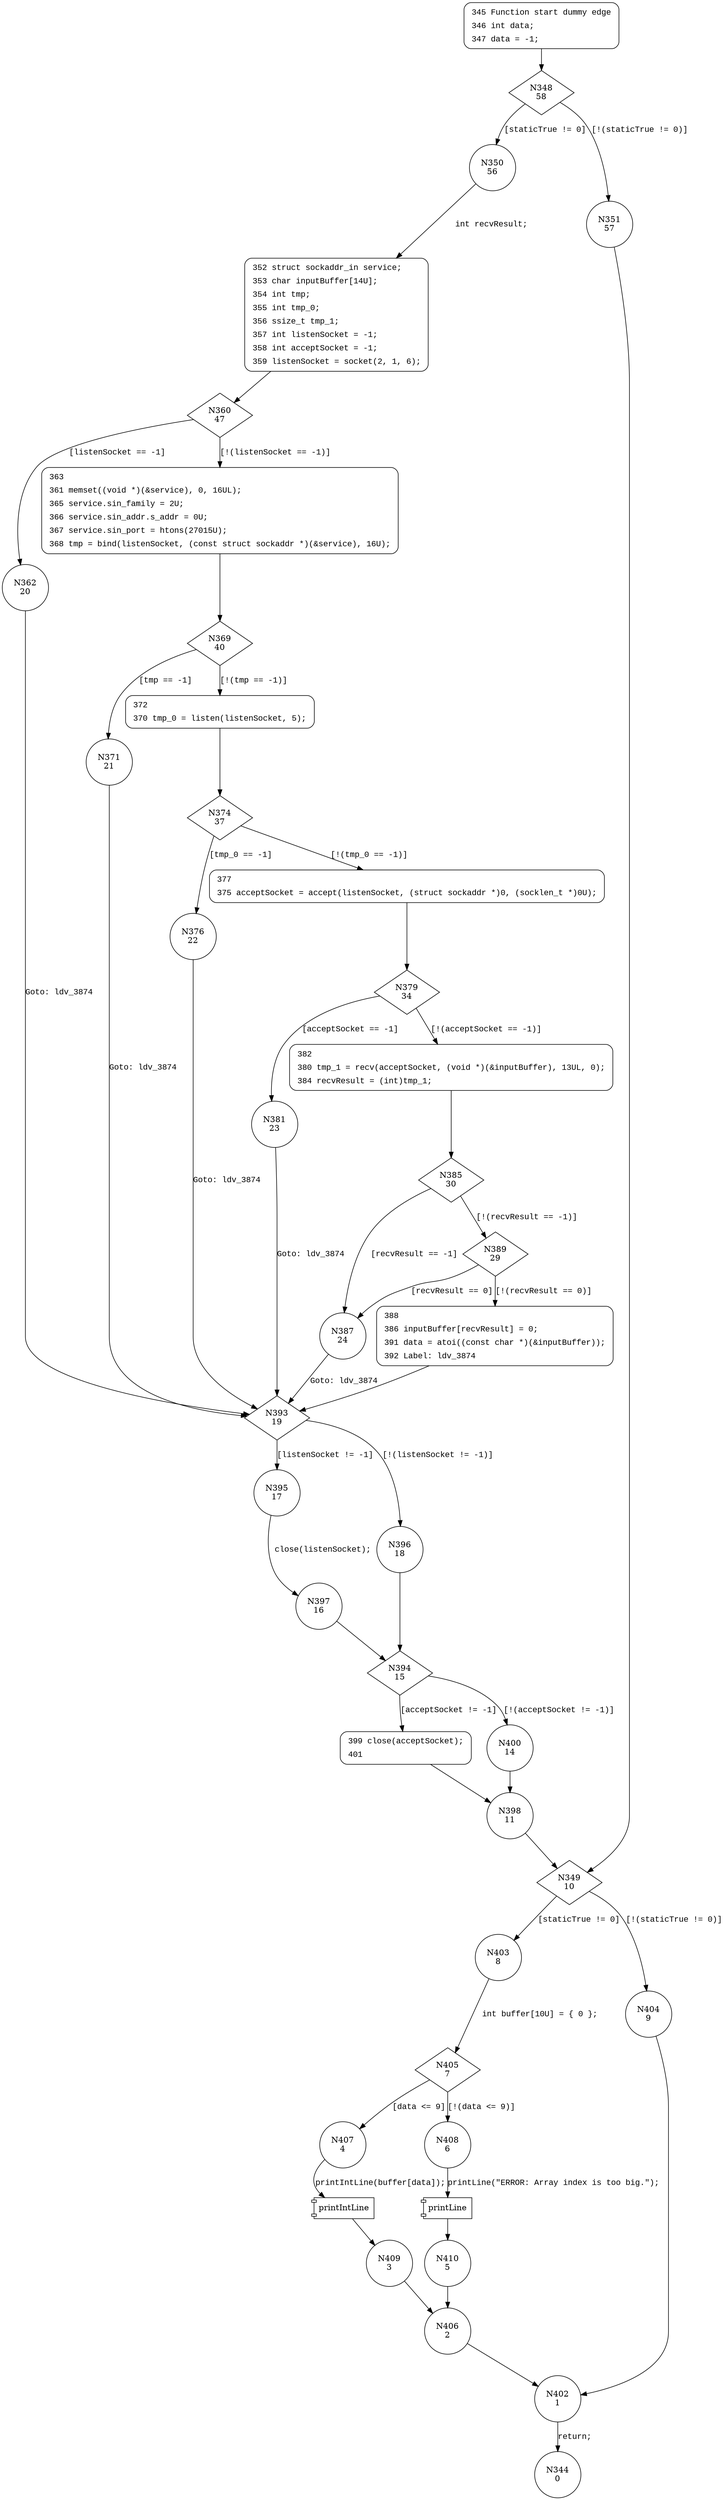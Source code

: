 digraph CWE127_Buffer_Underread__CWE839_listen_socket_05_bad {
348 [shape="diamond" label="N348\n58"]
350 [shape="circle" label="N350\n56"]
351 [shape="circle" label="N351\n57"]
349 [shape="diamond" label="N349\n10"]
403 [shape="circle" label="N403\n8"]
404 [shape="circle" label="N404\n9"]
402 [shape="circle" label="N402\n1"]
344 [shape="circle" label="N344\n0"]
405 [shape="diamond" label="N405\n7"]
407 [shape="circle" label="N407\n4"]
408 [shape="circle" label="N408\n6"]
410 [shape="circle" label="N410\n5"]
406 [shape="circle" label="N406\n2"]
409 [shape="circle" label="N409\n3"]
352 [shape="circle" label="N352\n55"]
360 [shape="diamond" label="N360\n47"]
362 [shape="circle" label="N362\n20"]
363 [shape="circle" label="N363\n46"]
369 [shape="diamond" label="N369\n40"]
371 [shape="circle" label="N371\n21"]
372 [shape="circle" label="N372\n39"]
374 [shape="diamond" label="N374\n37"]
376 [shape="circle" label="N376\n22"]
377 [shape="circle" label="N377\n36"]
379 [shape="diamond" label="N379\n34"]
381 [shape="circle" label="N381\n23"]
382 [shape="circle" label="N382\n33"]
385 [shape="diamond" label="N385\n30"]
387 [shape="circle" label="N387\n24"]
389 [shape="diamond" label="N389\n29"]
388 [shape="circle" label="N388\n28"]
393 [shape="diamond" label="N393\n19"]
395 [shape="circle" label="N395\n17"]
396 [shape="circle" label="N396\n18"]
394 [shape="diamond" label="N394\n15"]
399 [shape="circle" label="N399\n13"]
400 [shape="circle" label="N400\n14"]
398 [shape="circle" label="N398\n11"]
397 [shape="circle" label="N397\n16"]
345 [style="filled,bold" penwidth="1" fillcolor="white" fontname="Courier New" shape="Mrecord" label=<<table border="0" cellborder="0" cellpadding="3" bgcolor="white"><tr><td align="right">345</td><td align="left">Function start dummy edge</td></tr><tr><td align="right">346</td><td align="left">int data;</td></tr><tr><td align="right">347</td><td align="left">data = -1;</td></tr></table>>]
345 -> 348[label=""]
352 [style="filled,bold" penwidth="1" fillcolor="white" fontname="Courier New" shape="Mrecord" label=<<table border="0" cellborder="0" cellpadding="3" bgcolor="white"><tr><td align="right">352</td><td align="left">struct sockaddr_in service;</td></tr><tr><td align="right">353</td><td align="left">char inputBuffer[14U];</td></tr><tr><td align="right">354</td><td align="left">int tmp;</td></tr><tr><td align="right">355</td><td align="left">int tmp_0;</td></tr><tr><td align="right">356</td><td align="left">ssize_t tmp_1;</td></tr><tr><td align="right">357</td><td align="left">int listenSocket = -1;</td></tr><tr><td align="right">358</td><td align="left">int acceptSocket = -1;</td></tr><tr><td align="right">359</td><td align="left">listenSocket = socket(2, 1, 6);</td></tr></table>>]
352 -> 360[label=""]
363 [style="filled,bold" penwidth="1" fillcolor="white" fontname="Courier New" shape="Mrecord" label=<<table border="0" cellborder="0" cellpadding="3" bgcolor="white"><tr><td align="right">363</td><td align="left"></td></tr><tr><td align="right">361</td><td align="left">memset((void *)(&amp;service), 0, 16UL);</td></tr><tr><td align="right">365</td><td align="left">service.sin_family = 2U;</td></tr><tr><td align="right">366</td><td align="left">service.sin_addr.s_addr = 0U;</td></tr><tr><td align="right">367</td><td align="left">service.sin_port = htons(27015U);</td></tr><tr><td align="right">368</td><td align="left">tmp = bind(listenSocket, (const struct sockaddr *)(&amp;service), 16U);</td></tr></table>>]
363 -> 369[label=""]
372 [style="filled,bold" penwidth="1" fillcolor="white" fontname="Courier New" shape="Mrecord" label=<<table border="0" cellborder="0" cellpadding="3" bgcolor="white"><tr><td align="right">372</td><td align="left"></td></tr><tr><td align="right">370</td><td align="left">tmp_0 = listen(listenSocket, 5);</td></tr></table>>]
372 -> 374[label=""]
377 [style="filled,bold" penwidth="1" fillcolor="white" fontname="Courier New" shape="Mrecord" label=<<table border="0" cellborder="0" cellpadding="3" bgcolor="white"><tr><td align="right">377</td><td align="left"></td></tr><tr><td align="right">375</td><td align="left">acceptSocket = accept(listenSocket, (struct sockaddr *)0, (socklen_t *)0U);</td></tr></table>>]
377 -> 379[label=""]
382 [style="filled,bold" penwidth="1" fillcolor="white" fontname="Courier New" shape="Mrecord" label=<<table border="0" cellborder="0" cellpadding="3" bgcolor="white"><tr><td align="right">382</td><td align="left"></td></tr><tr><td align="right">380</td><td align="left">tmp_1 = recv(acceptSocket, (void *)(&amp;inputBuffer), 13UL, 0);</td></tr><tr><td align="right">384</td><td align="left">recvResult = (int)tmp_1;</td></tr></table>>]
382 -> 385[label=""]
388 [style="filled,bold" penwidth="1" fillcolor="white" fontname="Courier New" shape="Mrecord" label=<<table border="0" cellborder="0" cellpadding="3" bgcolor="white"><tr><td align="right">388</td><td align="left"></td></tr><tr><td align="right">386</td><td align="left">inputBuffer[recvResult] = 0;</td></tr><tr><td align="right">391</td><td align="left">data = atoi((const char *)(&amp;inputBuffer));</td></tr><tr><td align="right">392</td><td align="left">Label: ldv_3874</td></tr></table>>]
388 -> 393[label=""]
399 [style="filled,bold" penwidth="1" fillcolor="white" fontname="Courier New" shape="Mrecord" label=<<table border="0" cellborder="0" cellpadding="3" bgcolor="white"><tr><td align="right">399</td><td align="left">close(acceptSocket);</td></tr><tr><td align="right">401</td><td align="left"></td></tr></table>>]
399 -> 398[label=""]
348 -> 350 [label="[staticTrue != 0]" fontname="Courier New"]
348 -> 351 [label="[!(staticTrue != 0)]" fontname="Courier New"]
349 -> 403 [label="[staticTrue != 0]" fontname="Courier New"]
349 -> 404 [label="[!(staticTrue != 0)]" fontname="Courier New"]
402 -> 344 [label="return;" fontname="Courier New"]
405 -> 407 [label="[data <= 9]" fontname="Courier New"]
405 -> 408 [label="[!(data <= 9)]" fontname="Courier New"]
100017 [shape="component" label="printLine"]
408 -> 100017 [label="printLine(\"ERROR: Array index is too big.\");" fontname="Courier New"]
100017 -> 410 [label="" fontname="Courier New"]
406 -> 402 [label="" fontname="Courier New"]
100018 [shape="component" label="printIntLine"]
407 -> 100018 [label="printIntLine(buffer[data]);" fontname="Courier New"]
100018 -> 409 [label="" fontname="Courier New"]
350 -> 352 [label="int recvResult;" fontname="Courier New"]
360 -> 362 [label="[listenSocket == -1]" fontname="Courier New"]
360 -> 363 [label="[!(listenSocket == -1)]" fontname="Courier New"]
369 -> 371 [label="[tmp == -1]" fontname="Courier New"]
369 -> 372 [label="[!(tmp == -1)]" fontname="Courier New"]
374 -> 376 [label="[tmp_0 == -1]" fontname="Courier New"]
374 -> 377 [label="[!(tmp_0 == -1)]" fontname="Courier New"]
379 -> 381 [label="[acceptSocket == -1]" fontname="Courier New"]
379 -> 382 [label="[!(acceptSocket == -1)]" fontname="Courier New"]
385 -> 387 [label="[recvResult == -1]" fontname="Courier New"]
385 -> 389 [label="[!(recvResult == -1)]" fontname="Courier New"]
389 -> 387 [label="[recvResult == 0]" fontname="Courier New"]
389 -> 388 [label="[!(recvResult == 0)]" fontname="Courier New"]
393 -> 395 [label="[listenSocket != -1]" fontname="Courier New"]
393 -> 396 [label="[!(listenSocket != -1)]" fontname="Courier New"]
394 -> 399 [label="[acceptSocket != -1]" fontname="Courier New"]
394 -> 400 [label="[!(acceptSocket != -1)]" fontname="Courier New"]
398 -> 349 [label="" fontname="Courier New"]
395 -> 397 [label="close(listenSocket);" fontname="Courier New"]
387 -> 393 [label="Goto: ldv_3874" fontname="Courier New"]
376 -> 393 [label="Goto: ldv_3874" fontname="Courier New"]
362 -> 393 [label="Goto: ldv_3874" fontname="Courier New"]
351 -> 349 [label="" fontname="Courier New"]
404 -> 402 [label="" fontname="Courier New"]
403 -> 405 [label="int buffer[10U] = { 0 };" fontname="Courier New"]
410 -> 406 [label="" fontname="Courier New"]
409 -> 406 [label="" fontname="Courier New"]
396 -> 394 [label="" fontname="Courier New"]
400 -> 398 [label="" fontname="Courier New"]
397 -> 394 [label="" fontname="Courier New"]
381 -> 393 [label="Goto: ldv_3874" fontname="Courier New"]
371 -> 393 [label="Goto: ldv_3874" fontname="Courier New"]
}